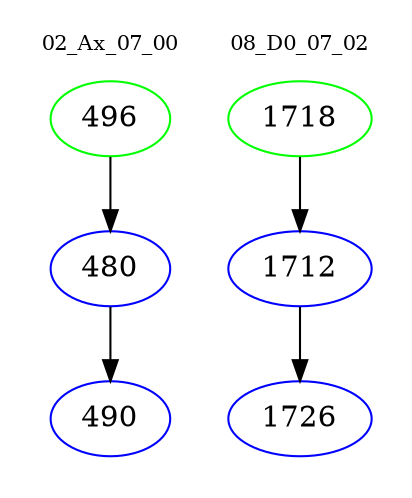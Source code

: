 digraph{
subgraph cluster_0 {
color = white
label = "02_Ax_07_00";
fontsize=10;
T0_496 [label="496", color="green"]
T0_496 -> T0_480 [color="black"]
T0_480 [label="480", color="blue"]
T0_480 -> T0_490 [color="black"]
T0_490 [label="490", color="blue"]
}
subgraph cluster_1 {
color = white
label = "08_D0_07_02";
fontsize=10;
T1_1718 [label="1718", color="green"]
T1_1718 -> T1_1712 [color="black"]
T1_1712 [label="1712", color="blue"]
T1_1712 -> T1_1726 [color="black"]
T1_1726 [label="1726", color="blue"]
}
}
